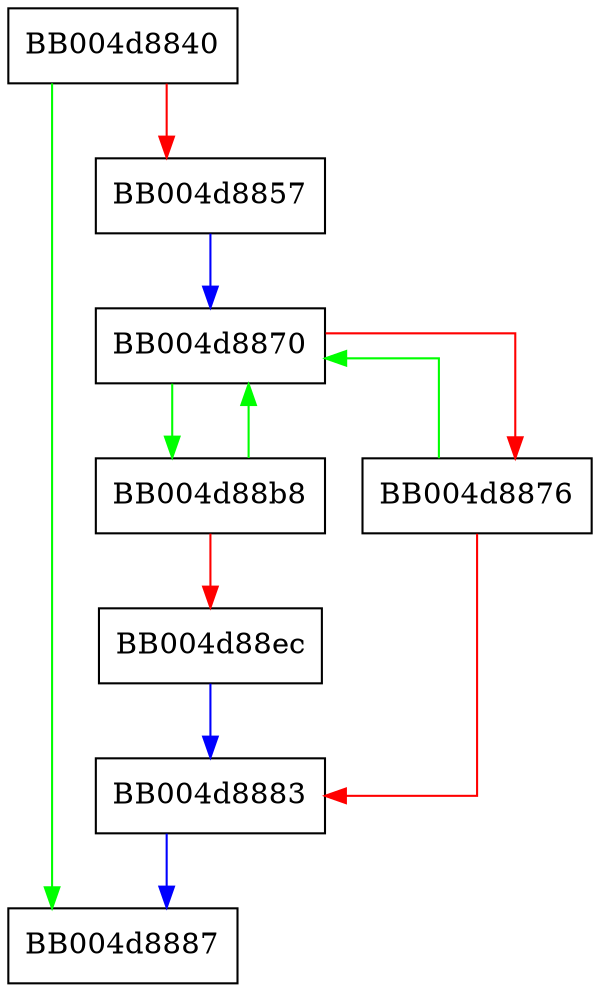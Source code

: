 digraph custom_exts_free {
  node [shape="box"];
  graph [splines=ortho];
  BB004d8840 -> BB004d8887 [color="green"];
  BB004d8840 -> BB004d8857 [color="red"];
  BB004d8857 -> BB004d8870 [color="blue"];
  BB004d8870 -> BB004d88b8 [color="green"];
  BB004d8870 -> BB004d8876 [color="red"];
  BB004d8876 -> BB004d8870 [color="green"];
  BB004d8876 -> BB004d8883 [color="red"];
  BB004d8883 -> BB004d8887 [color="blue"];
  BB004d88b8 -> BB004d8870 [color="green"];
  BB004d88b8 -> BB004d88ec [color="red"];
  BB004d88ec -> BB004d8883 [color="blue"];
}